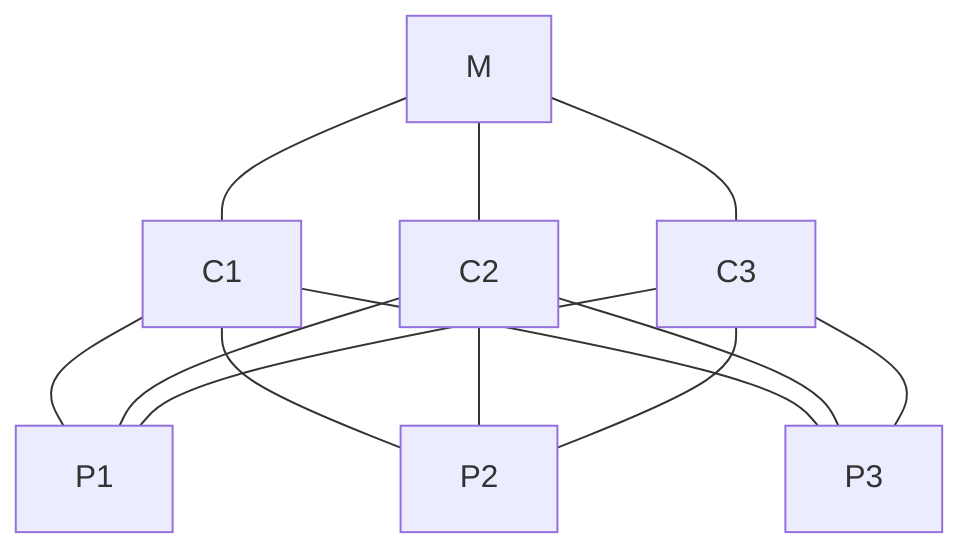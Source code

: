 graph TD;
    M---C1 & C2 & C3;
    C1---P1 & P2 & P3;
    C2---P1 & P2 & P3;
    C3---P1 & P2 & P3;